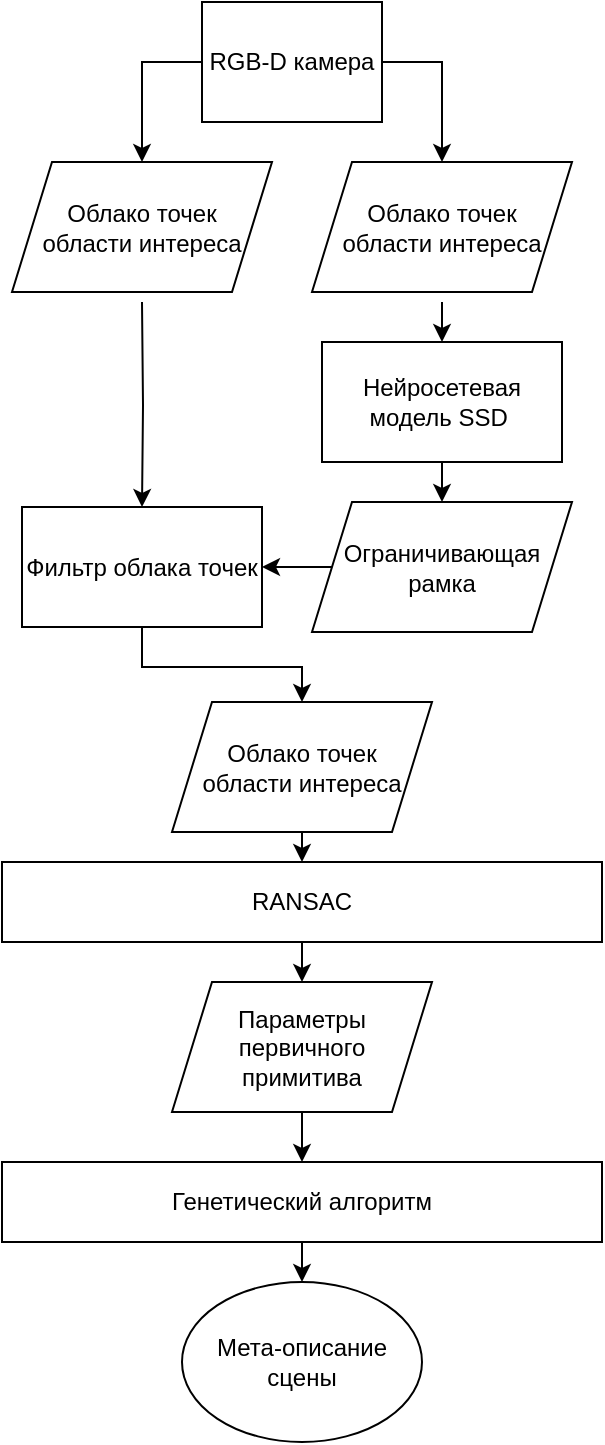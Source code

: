 <mxfile version="14.7.3" type="device"><diagram id="pLFo9O5vJcDjFMlSSm18" name="Page-1"><mxGraphModel dx="868" dy="393" grid="1" gridSize="10" guides="1" tooltips="1" connect="1" arrows="1" fold="1" page="1" pageScale="1" pageWidth="850" pageHeight="1100" math="0" shadow="0"><root><mxCell id="0"/><mxCell id="1" parent="0"/><mxCell id="mUOzxuCYdj9PwPkIeo2e-28" style="edgeStyle=orthogonalEdgeStyle;rounded=0;orthogonalLoop=1;jettySize=auto;html=1;exitX=0.5;exitY=1;exitDx=0;exitDy=0;entryX=0.5;entryY=0;entryDx=0;entryDy=0;" parent="1" target="mUOzxuCYdj9PwPkIeo2e-5" edge="1"><mxGeometry relative="1" as="geometry"><mxPoint x="710" y="160" as="sourcePoint"/></mxGeometry></mxCell><mxCell id="mUOzxuCYdj9PwPkIeo2e-31" style="edgeStyle=orthogonalEdgeStyle;rounded=0;orthogonalLoop=1;jettySize=auto;html=1;exitX=0.5;exitY=1;exitDx=0;exitDy=0;entryX=0.5;entryY=0;entryDx=0;entryDy=0;" parent="1" target="mUOzxuCYdj9PwPkIeo2e-8" edge="1"><mxGeometry relative="1" as="geometry"><mxPoint x="560" y="160" as="sourcePoint"/></mxGeometry></mxCell><mxCell id="mUOzxuCYdj9PwPkIeo2e-29" style="edgeStyle=orthogonalEdgeStyle;rounded=0;orthogonalLoop=1;jettySize=auto;html=1;exitX=0.5;exitY=1;exitDx=0;exitDy=0;entryX=0.5;entryY=0;entryDx=0;entryDy=0;" parent="1" source="mUOzxuCYdj9PwPkIeo2e-5" target="mUOzxuCYdj9PwPkIeo2e-10" edge="1"><mxGeometry relative="1" as="geometry"/></mxCell><mxCell id="mUOzxuCYdj9PwPkIeo2e-5" value="Нейросетевая модель SSD&amp;nbsp;" style="rounded=0;whiteSpace=wrap;html=1;" parent="1" vertex="1"><mxGeometry x="650" y="180" width="120" height="60" as="geometry"/></mxCell><mxCell id="mUOzxuCYdj9PwPkIeo2e-34" style="edgeStyle=orthogonalEdgeStyle;rounded=0;orthogonalLoop=1;jettySize=auto;html=1;exitX=0.5;exitY=1;exitDx=0;exitDy=0;entryX=0.5;entryY=0;entryDx=0;entryDy=0;" parent="1" source="mUOzxuCYdj9PwPkIeo2e-7" target="mUOzxuCYdj9PwPkIeo2e-19" edge="1"><mxGeometry relative="1" as="geometry"/></mxCell><mxCell id="mUOzxuCYdj9PwPkIeo2e-7" value="RANSAC" style="rounded=0;whiteSpace=wrap;html=1;" parent="1" vertex="1"><mxGeometry x="490" y="440" width="300" height="40" as="geometry"/></mxCell><mxCell id="mUOzxuCYdj9PwPkIeo2e-32" style="edgeStyle=orthogonalEdgeStyle;rounded=0;orthogonalLoop=1;jettySize=auto;html=1;exitX=0.5;exitY=1;exitDx=0;exitDy=0;" parent="1" source="mUOzxuCYdj9PwPkIeo2e-8" target="mUOzxuCYdj9PwPkIeo2e-11" edge="1"><mxGeometry relative="1" as="geometry"/></mxCell><mxCell id="mUOzxuCYdj9PwPkIeo2e-8" value="Фильтр облака точек" style="rounded=0;whiteSpace=wrap;html=1;" parent="1" vertex="1"><mxGeometry x="500" y="262.5" width="120" height="60" as="geometry"/></mxCell><mxCell id="mUOzxuCYdj9PwPkIeo2e-30" style="edgeStyle=orthogonalEdgeStyle;rounded=0;orthogonalLoop=1;jettySize=auto;html=1;exitX=0;exitY=0.5;exitDx=0;exitDy=0;entryX=1;entryY=0.5;entryDx=0;entryDy=0;" parent="1" source="mUOzxuCYdj9PwPkIeo2e-10" target="mUOzxuCYdj9PwPkIeo2e-8" edge="1"><mxGeometry relative="1" as="geometry"/></mxCell><mxCell id="mUOzxuCYdj9PwPkIeo2e-10" value="&lt;span&gt;Ограничивающая рамка&lt;/span&gt;" style="shape=parallelogram;perimeter=parallelogramPerimeter;whiteSpace=wrap;html=1;fixedSize=1;" parent="1" vertex="1"><mxGeometry x="645" y="260" width="130" height="65" as="geometry"/></mxCell><mxCell id="mUOzxuCYdj9PwPkIeo2e-33" style="edgeStyle=orthogonalEdgeStyle;rounded=0;orthogonalLoop=1;jettySize=auto;html=1;exitX=0.5;exitY=1;exitDx=0;exitDy=0;entryX=0.5;entryY=0;entryDx=0;entryDy=0;" parent="1" source="mUOzxuCYdj9PwPkIeo2e-11" target="mUOzxuCYdj9PwPkIeo2e-7" edge="1"><mxGeometry relative="1" as="geometry"/></mxCell><mxCell id="mUOzxuCYdj9PwPkIeo2e-11" value="&lt;span&gt;Облако точек &lt;br&gt;области интереса&lt;/span&gt;" style="shape=parallelogram;perimeter=parallelogramPerimeter;whiteSpace=wrap;html=1;fixedSize=1;" parent="1" vertex="1"><mxGeometry x="575" y="360" width="130" height="65" as="geometry"/></mxCell><mxCell id="mUOzxuCYdj9PwPkIeo2e-35" style="edgeStyle=orthogonalEdgeStyle;rounded=0;orthogonalLoop=1;jettySize=auto;html=1;exitX=0.5;exitY=1;exitDx=0;exitDy=0;entryX=0.5;entryY=0;entryDx=0;entryDy=0;" parent="1" source="mUOzxuCYdj9PwPkIeo2e-19" target="mUOzxuCYdj9PwPkIeo2e-21" edge="1"><mxGeometry relative="1" as="geometry"/></mxCell><mxCell id="mUOzxuCYdj9PwPkIeo2e-19" value="Параметры первичного &lt;br&gt;примитива" style="shape=parallelogram;perimeter=parallelogramPerimeter;whiteSpace=wrap;html=1;fixedSize=1;" parent="1" vertex="1"><mxGeometry x="575" y="500" width="130" height="65" as="geometry"/></mxCell><mxCell id="mUOzxuCYdj9PwPkIeo2e-36" style="edgeStyle=orthogonalEdgeStyle;rounded=0;orthogonalLoop=1;jettySize=auto;html=1;exitX=0.5;exitY=1;exitDx=0;exitDy=0;entryX=0.5;entryY=0;entryDx=0;entryDy=0;" parent="1" source="mUOzxuCYdj9PwPkIeo2e-21" target="mUOzxuCYdj9PwPkIeo2e-26" edge="1"><mxGeometry relative="1" as="geometry"/></mxCell><mxCell id="mUOzxuCYdj9PwPkIeo2e-21" value="Генетический алгоритм" style="rounded=0;whiteSpace=wrap;html=1;" parent="1" vertex="1"><mxGeometry x="490" y="590" width="300" height="40" as="geometry"/></mxCell><mxCell id="mUOzxuCYdj9PwPkIeo2e-26" value="Мета-описание сцены" style="ellipse;whiteSpace=wrap;html=1;" parent="1" vertex="1"><mxGeometry x="580" y="650" width="120" height="80" as="geometry"/></mxCell><mxCell id="16MebX5oUUtERcxqeJbd-4" style="edgeStyle=orthogonalEdgeStyle;rounded=0;orthogonalLoop=1;jettySize=auto;html=1;exitX=1;exitY=0.5;exitDx=0;exitDy=0;entryX=0.5;entryY=0;entryDx=0;entryDy=0;" edge="1" parent="1" source="16MebX5oUUtERcxqeJbd-1" target="16MebX5oUUtERcxqeJbd-3"><mxGeometry relative="1" as="geometry"/></mxCell><mxCell id="16MebX5oUUtERcxqeJbd-5" style="edgeStyle=orthogonalEdgeStyle;rounded=0;orthogonalLoop=1;jettySize=auto;html=1;exitX=0;exitY=0.5;exitDx=0;exitDy=0;entryX=0.5;entryY=0;entryDx=0;entryDy=0;" edge="1" parent="1" source="16MebX5oUUtERcxqeJbd-1" target="16MebX5oUUtERcxqeJbd-2"><mxGeometry relative="1" as="geometry"/></mxCell><mxCell id="16MebX5oUUtERcxqeJbd-1" value="RGB-D камера" style="rounded=0;whiteSpace=wrap;html=1;" vertex="1" parent="1"><mxGeometry x="590" y="10" width="90" height="60" as="geometry"/></mxCell><mxCell id="16MebX5oUUtERcxqeJbd-2" value="&lt;span&gt;Облако точек &lt;br&gt;области интереса&lt;/span&gt;" style="shape=parallelogram;perimeter=parallelogramPerimeter;whiteSpace=wrap;html=1;fixedSize=1;" vertex="1" parent="1"><mxGeometry x="495" y="90" width="130" height="65" as="geometry"/></mxCell><mxCell id="16MebX5oUUtERcxqeJbd-3" value="&lt;span&gt;Облако точек &lt;br&gt;области интереса&lt;/span&gt;" style="shape=parallelogram;perimeter=parallelogramPerimeter;whiteSpace=wrap;html=1;fixedSize=1;" vertex="1" parent="1"><mxGeometry x="645" y="90" width="130" height="65" as="geometry"/></mxCell></root></mxGraphModel></diagram></mxfile>